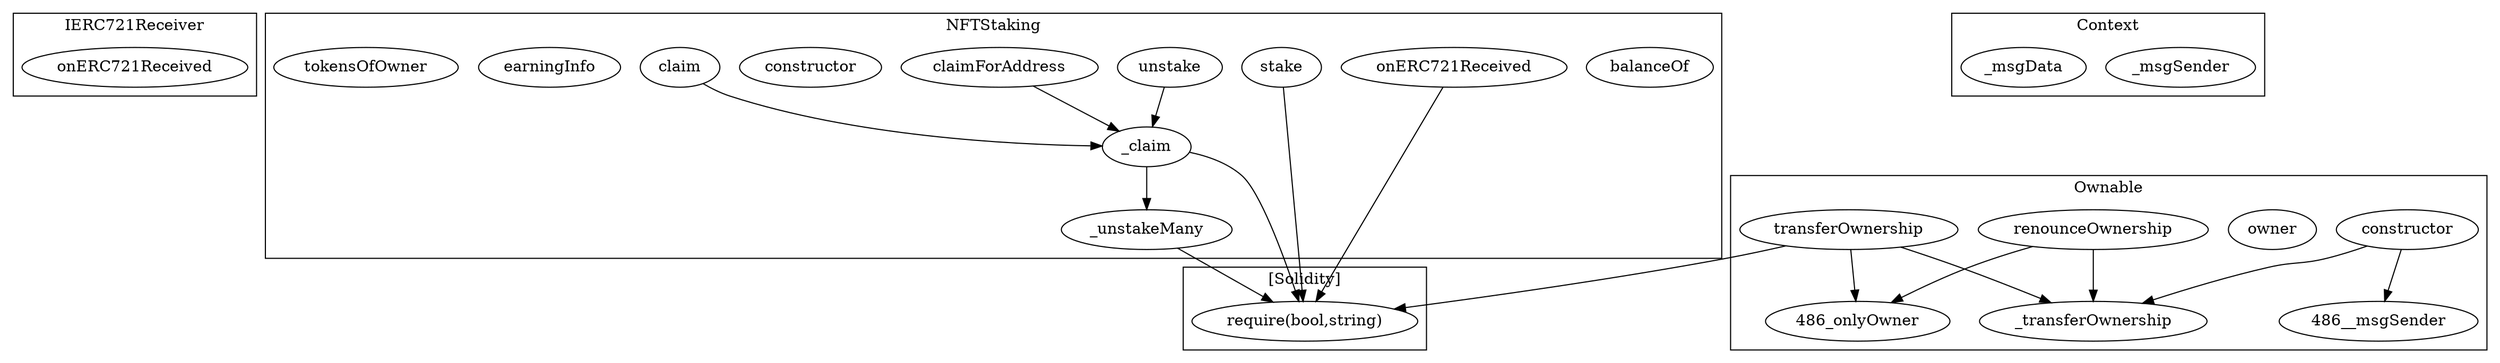 strict digraph {
subgraph cluster_2283_IERC721Receiver {
label = "IERC721Receiver"
"2283_onERC721Received" [label="onERC721Received"]
}subgraph cluster_8076_NFTStaking {
label = "NFTStaking"
"8076__unstakeMany" [label="_unstakeMany"]
"8076_balanceOf" [label="balanceOf"]
"8076_unstake" [label="unstake"]
"8076_claimForAddress" [label="claimForAddress"]
"8076_stake" [label="stake"]
"8076__claim" [label="_claim"]
"8076_onERC721Received" [label="onERC721Received"]
"8076_constructor" [label="constructor"]
"8076_claim" [label="claim"]
"8076_earningInfo" [label="earningInfo"]
"8076_tokensOfOwner" [label="tokensOfOwner"]
"8076_claimForAddress" -> "8076__claim"
"8076_claim" -> "8076__claim"
"8076_unstake" -> "8076__claim"
"8076__claim" -> "8076__unstakeMany"
}subgraph cluster_486_Ownable {
label = "Ownable"
"486_constructor" [label="constructor"]
"486_owner" [label="owner"]
"486__transferOwnership" [label="_transferOwnership"]
"486_transferOwnership" [label="transferOwnership"]
"486_renounceOwnership" [label="renounceOwnership"]
"486_transferOwnership" -> "486_onlyOwner"
"486_constructor" -> "486__msgSender"
"486_renounceOwnership" -> "486_onlyOwner"
"486_transferOwnership" -> "486__transferOwnership"
"486_constructor" -> "486__transferOwnership"
"486_renounceOwnership" -> "486__transferOwnership"
}subgraph cluster_2999_Context {
label = "Context"
"2999__msgSender" [label="_msgSender"]
"2999__msgData" [label="_msgData"]
}subgraph cluster_solidity {
label = "[Solidity]"
"require(bool,string)" 
"8076_onERC721Received" -> "require(bool,string)"
"8076__unstakeMany" -> "require(bool,string)"
"486_transferOwnership" -> "require(bool,string)"
"8076__claim" -> "require(bool,string)"
"8076_stake" -> "require(bool,string)"
}
}